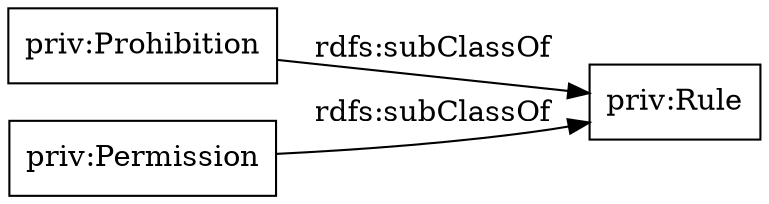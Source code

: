 digraph ar2dtool_diagram { 
rankdir=LR;
size="1000"
node [shape = rectangle, color="black"]; "priv:Rule" "priv:Prohibition" "priv:Permission" ; /*classes style*/
	"priv:Prohibition" -> "priv:Rule" [ label = "rdfs:subClassOf" ];
	"priv:Permission" -> "priv:Rule" [ label = "rdfs:subClassOf" ];

}
